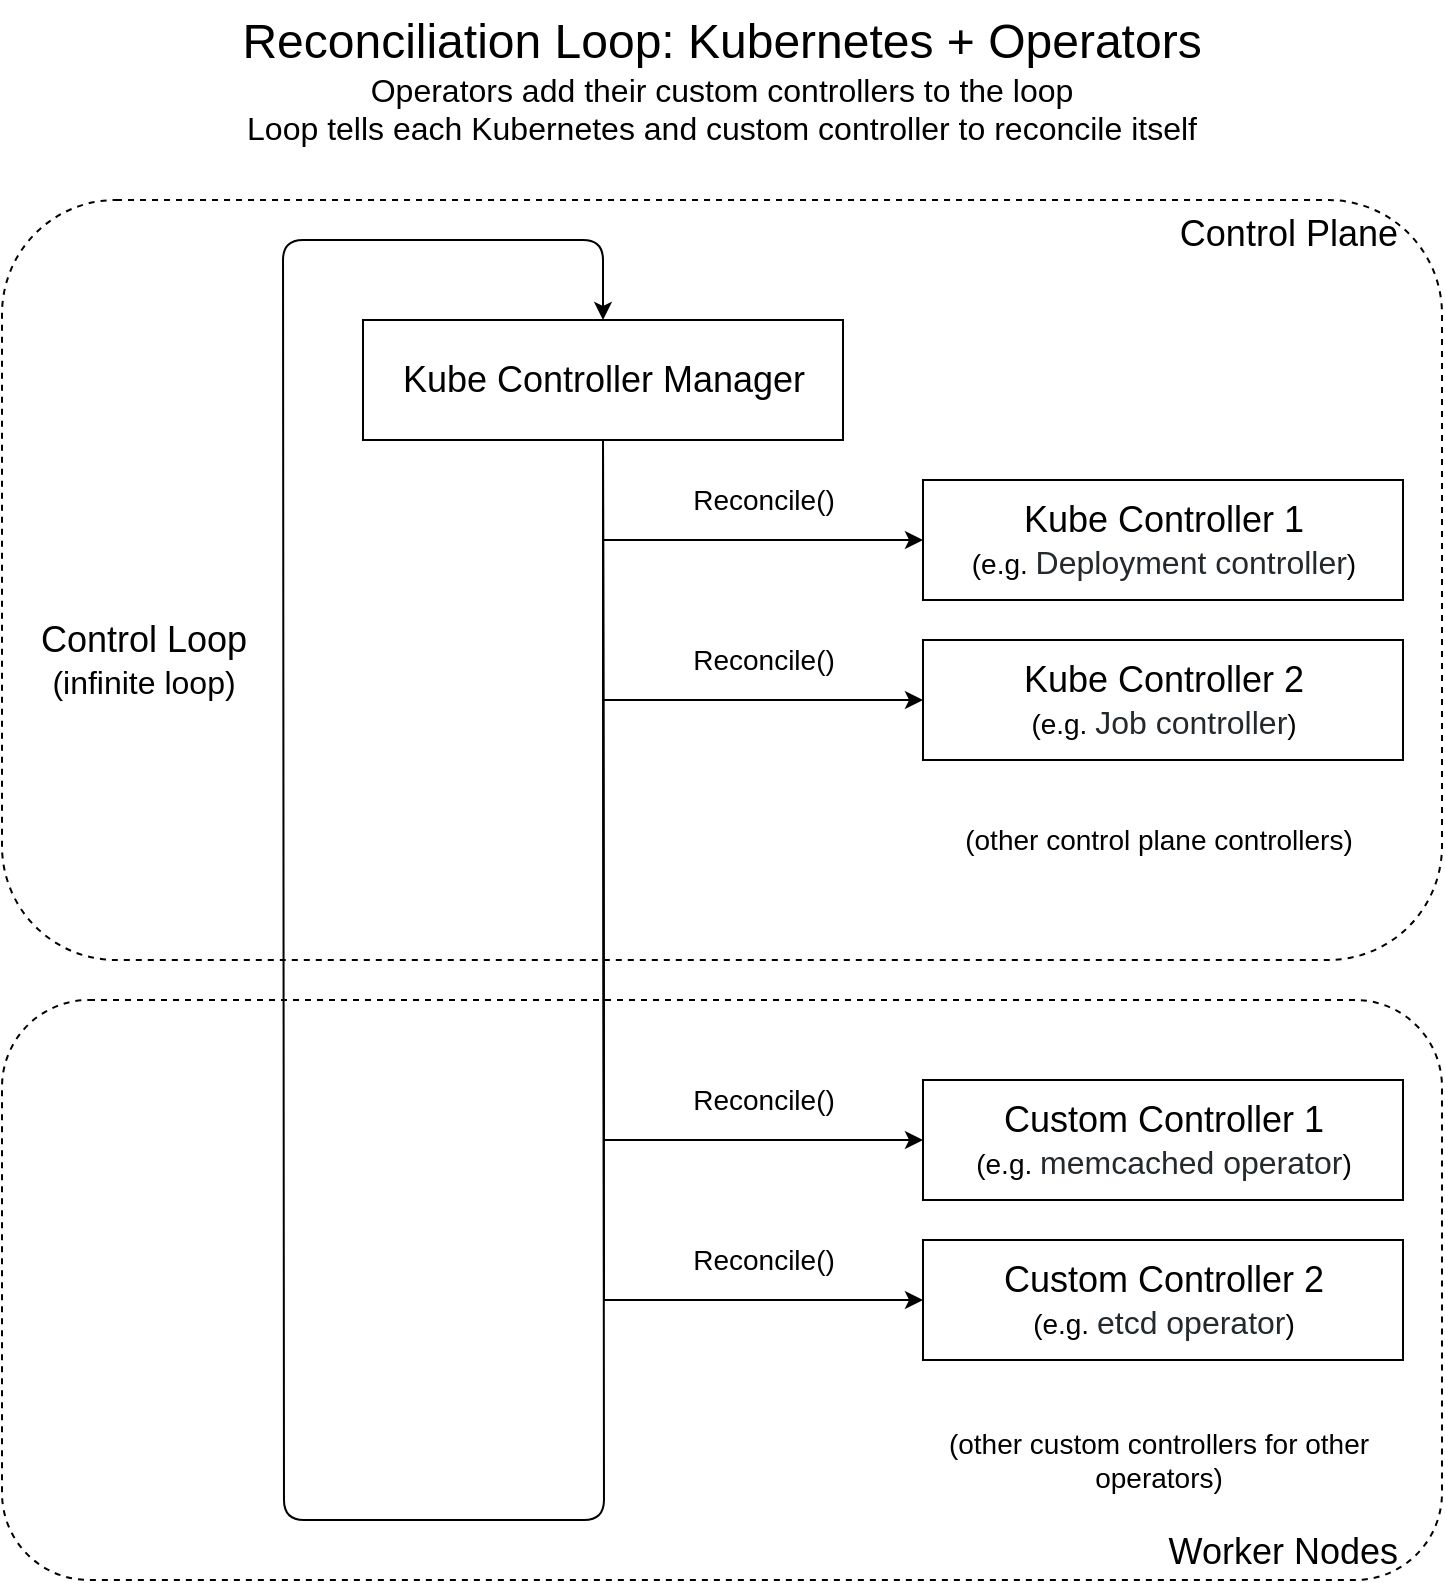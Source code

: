 <mxfile version="14.1.8" type="device"><diagram id="nLFnA6dZzI4N3VeBzb-2" name="Page-1"><mxGraphModel dx="1475" dy="1051" grid="1" gridSize="10" guides="1" tooltips="1" connect="1" arrows="1" fold="1" page="1" pageScale="1" pageWidth="850" pageHeight="1100" math="0" shadow="0"><root><mxCell id="0"/><mxCell id="1" parent="0"/><mxCell id="L25XCtbS2PxKScSmYIU8-3" value="&lt;font style=&quot;font-size: 18px&quot;&gt;Worker Nodes&amp;nbsp; &amp;nbsp;&amp;nbsp;&lt;/font&gt;" style="rounded=1;whiteSpace=wrap;html=1;fillColor=none;dashed=1;verticalAlign=bottom;align=right;" vertex="1" parent="1"><mxGeometry x="65" y="540" width="720" height="290" as="geometry"/></mxCell><mxCell id="L25XCtbS2PxKScSmYIU8-1" value="&lt;font style=&quot;font-size: 18px&quot;&gt;Control Plane&amp;nbsp; &amp;nbsp;&amp;nbsp;&lt;/font&gt;" style="rounded=1;whiteSpace=wrap;html=1;fillColor=none;dashed=1;verticalAlign=top;align=right;" vertex="1" parent="1"><mxGeometry x="65" y="140" width="720" height="380" as="geometry"/></mxCell><mxCell id="zh59jry5NDZrxzm2k3FP-1" value="&lt;font style=&quot;font-size: 18px&quot;&gt;Kube Controller Manager&lt;/font&gt;" style="rounded=0;whiteSpace=wrap;html=1;" parent="1" vertex="1"><mxGeometry x="245.5" y="200" width="240" height="60" as="geometry"/></mxCell><mxCell id="zh59jry5NDZrxzm2k3FP-2" value="&lt;font&gt;&lt;span style=&quot;font-size: 18px&quot;&gt;Kube Controller 1&lt;/span&gt;&lt;br&gt;&lt;font style=&quot;font-size: 14px&quot;&gt;(e.g.&amp;nbsp;&lt;span style=&quot;color: rgb(36 , 41 , 46) ; font-family: , , &amp;#34;segoe ui&amp;#34; , &amp;#34;helvetica&amp;#34; , &amp;#34;arial&amp;#34; , sans-serif , &amp;#34;apple color emoji&amp;#34; , &amp;#34;segoe ui emoji&amp;#34; ; font-size: 16px ; background-color: rgb(255 , 255 , 255)&quot;&gt;Deployment controller&lt;/span&gt;)&lt;/font&gt;&lt;br&gt;&lt;/font&gt;" style="rounded=0;whiteSpace=wrap;html=1;" parent="1" vertex="1"><mxGeometry x="525.5" y="280" width="240" height="60" as="geometry"/></mxCell><mxCell id="zh59jry5NDZrxzm2k3FP-3" value="&lt;font&gt;&lt;span style=&quot;font-size: 18px&quot;&gt;Kube Controller 2&lt;/span&gt;&lt;br&gt;&lt;font style=&quot;font-size: 14px&quot;&gt;(e.g.&amp;nbsp;&lt;span style=&quot;color: rgb(36 , 41 , 46) ; font-family: , , &amp;#34;segoe ui&amp;#34; , &amp;#34;helvetica&amp;#34; , &amp;#34;arial&amp;#34; , sans-serif , &amp;#34;apple color emoji&amp;#34; , &amp;#34;segoe ui emoji&amp;#34; ; font-size: 16px ; background-color: rgb(255 , 255 , 255)&quot;&gt;Job&lt;/span&gt;&lt;span style=&quot;color: rgb(36 , 41 , 46) ; font-family: , , &amp;#34;segoe ui&amp;#34; , &amp;#34;helvetica&amp;#34; , &amp;#34;arial&amp;#34; , sans-serif , &amp;#34;apple color emoji&amp;#34; , &amp;#34;segoe ui emoji&amp;#34; ; font-size: 16px ; background-color: rgb(255 , 255 , 255)&quot;&gt;&amp;nbsp;controller&lt;/span&gt;)&lt;/font&gt;&lt;br&gt;&lt;/font&gt;" style="rounded=0;whiteSpace=wrap;html=1;" parent="1" vertex="1"><mxGeometry x="525.5" y="360" width="240" height="60" as="geometry"/></mxCell><mxCell id="zh59jry5NDZrxzm2k3FP-4" value="&lt;font&gt;&lt;span style=&quot;font-size: 18px&quot;&gt;Custom Controller 1&lt;/span&gt;&lt;br&gt;&lt;font style=&quot;font-size: 14px&quot;&gt;(e.g. &lt;/font&gt;&lt;font&gt;&lt;font color=&quot;#24292e&quot;&gt;&lt;span style=&quot;font-size: 16px ; background-color: rgb(255 , 255 , 255)&quot;&gt;memcached operator&lt;/span&gt;&lt;/font&gt;&lt;span style=&quot;font-size: 14px&quot;&gt;)&lt;/span&gt;&lt;/font&gt;&lt;br&gt;&lt;/font&gt;" style="rounded=0;whiteSpace=wrap;html=1;" parent="1" vertex="1"><mxGeometry x="525.5" y="580" width="240" height="60" as="geometry"/></mxCell><mxCell id="zh59jry5NDZrxzm2k3FP-5" value="&lt;font&gt;&lt;span style=&quot;font-size: 18px&quot;&gt;Custom Controller 2&lt;/span&gt;&lt;br&gt;&lt;font style=&quot;font-size: 14px&quot;&gt;(e.g. &lt;/font&gt;&lt;font&gt;&lt;font color=&quot;#24292e&quot;&gt;&lt;span style=&quot;font-size: 16px ; background-color: rgb(255 , 255 , 255)&quot;&gt;etcd operator&lt;/span&gt;&lt;/font&gt;&lt;span style=&quot;font-size: 14px&quot;&gt;)&lt;/span&gt;&lt;/font&gt;&lt;br&gt;&lt;/font&gt;" style="rounded=0;whiteSpace=wrap;html=1;" parent="1" vertex="1"><mxGeometry x="525.5" y="660" width="240" height="60" as="geometry"/></mxCell><mxCell id="zh59jry5NDZrxzm2k3FP-6" value="" style="endArrow=classic;html=1;strokeWidth=1;exitX=0.5;exitY=1;exitDx=0;exitDy=0;entryX=0;entryY=0.5;entryDx=0;entryDy=0;rounded=0;" parent="1" source="zh59jry5NDZrxzm2k3FP-1" target="zh59jry5NDZrxzm2k3FP-2" edge="1"><mxGeometry width="50" height="50" relative="1" as="geometry"><mxPoint x="335.5" y="450" as="sourcePoint"/><mxPoint x="385.5" y="400" as="targetPoint"/><Array as="points"><mxPoint x="365.5" y="310"/></Array></mxGeometry></mxCell><mxCell id="zh59jry5NDZrxzm2k3FP-7" value="" style="endArrow=classic;html=1;strokeWidth=1;exitX=0.5;exitY=1;exitDx=0;exitDy=0;entryX=0;entryY=0.5;entryDx=0;entryDy=0;rounded=0;" parent="1" source="zh59jry5NDZrxzm2k3FP-1" target="zh59jry5NDZrxzm2k3FP-3" edge="1"><mxGeometry width="50" height="50" relative="1" as="geometry"><mxPoint x="365.5" y="340" as="sourcePoint"/><mxPoint x="425.5" y="390" as="targetPoint"/><Array as="points"><mxPoint x="365.5" y="390"/></Array></mxGeometry></mxCell><mxCell id="zh59jry5NDZrxzm2k3FP-8" value="" style="endArrow=classic;html=1;strokeWidth=1;exitX=0.5;exitY=1;exitDx=0;exitDy=0;entryX=0;entryY=0.5;entryDx=0;entryDy=0;rounded=0;" parent="1" source="zh59jry5NDZrxzm2k3FP-1" target="zh59jry5NDZrxzm2k3FP-4" edge="1"><mxGeometry width="50" height="50" relative="1" as="geometry"><mxPoint x="365.5" y="480" as="sourcePoint"/><mxPoint x="425.5" y="530" as="targetPoint"/><Array as="points"><mxPoint x="366" y="610"/></Array></mxGeometry></mxCell><mxCell id="zh59jry5NDZrxzm2k3FP-9" value="" style="endArrow=classic;html=1;strokeWidth=1;exitX=0.5;exitY=1;exitDx=0;exitDy=0;entryX=0;entryY=0.5;entryDx=0;entryDy=0;rounded=0;" parent="1" source="zh59jry5NDZrxzm2k3FP-1" target="zh59jry5NDZrxzm2k3FP-5" edge="1"><mxGeometry width="50" height="50" relative="1" as="geometry"><mxPoint x="365.5" y="560" as="sourcePoint"/><mxPoint x="425.5" y="610" as="targetPoint"/><Array as="points"><mxPoint x="366" y="690"/></Array></mxGeometry></mxCell><mxCell id="zh59jry5NDZrxzm2k3FP-10" value="&lt;font style=&quot;font-size: 14px&quot;&gt;(other control plane controllers)&lt;/font&gt;" style="text;html=1;strokeColor=none;fillColor=none;align=center;verticalAlign=middle;whiteSpace=wrap;rounded=0;dashed=1;" parent="1" vertex="1"><mxGeometry x="525.5" y="450" width="235" height="20" as="geometry"/></mxCell><mxCell id="zh59jry5NDZrxzm2k3FP-11" value="&lt;font style=&quot;font-size: 14px&quot;&gt;(other custom controllers for other operators)&lt;/font&gt;" style="text;html=1;strokeColor=none;fillColor=none;align=center;verticalAlign=middle;whiteSpace=wrap;rounded=0;dashed=1;" parent="1" vertex="1"><mxGeometry x="525.5" y="750" width="235" height="40" as="geometry"/></mxCell><mxCell id="zh59jry5NDZrxzm2k3FP-12" value="&lt;font style=&quot;font-size: 14px&quot;&gt;Reconcile()&lt;/font&gt;" style="text;html=1;strokeColor=none;fillColor=none;align=center;verticalAlign=middle;whiteSpace=wrap;rounded=0;dashed=1;" parent="1" vertex="1"><mxGeometry x="375.5" y="280" width="140" height="20" as="geometry"/></mxCell><mxCell id="zh59jry5NDZrxzm2k3FP-13" value="&lt;font style=&quot;font-size: 14px&quot;&gt;Reconcile()&lt;/font&gt;" style="text;html=1;strokeColor=none;fillColor=none;align=center;verticalAlign=middle;whiteSpace=wrap;rounded=0;dashed=1;" parent="1" vertex="1"><mxGeometry x="375.5" y="360" width="140" height="20" as="geometry"/></mxCell><mxCell id="zh59jry5NDZrxzm2k3FP-14" value="&lt;font style=&quot;font-size: 14px&quot;&gt;Reconcile()&lt;/font&gt;" style="text;html=1;strokeColor=none;fillColor=none;align=center;verticalAlign=middle;whiteSpace=wrap;rounded=0;dashed=1;" parent="1" vertex="1"><mxGeometry x="375.5" y="580" width="140" height="20" as="geometry"/></mxCell><mxCell id="zh59jry5NDZrxzm2k3FP-15" value="&lt;font style=&quot;font-size: 14px&quot;&gt;Reconcile()&lt;/font&gt;" style="text;html=1;strokeColor=none;fillColor=none;align=center;verticalAlign=middle;whiteSpace=wrap;rounded=0;dashed=1;" parent="1" vertex="1"><mxGeometry x="375.5" y="660" width="140" height="20" as="geometry"/></mxCell><mxCell id="zh59jry5NDZrxzm2k3FP-16" value="" style="endArrow=classic;html=1;strokeWidth=1;exitX=0.5;exitY=1;exitDx=0;exitDy=0;entryX=0.5;entryY=0;entryDx=0;entryDy=0;rounded=1;" parent="1" source="zh59jry5NDZrxzm2k3FP-1" target="zh59jry5NDZrxzm2k3FP-1" edge="1"><mxGeometry width="50" height="50" relative="1" as="geometry"><mxPoint x="365.5" y="370" as="sourcePoint"/><mxPoint x="365.5" y="160" as="targetPoint"/><Array as="points"><mxPoint x="366" y="800"/><mxPoint x="206" y="800"/><mxPoint x="205.5" y="160"/><mxPoint x="365.5" y="160"/></Array></mxGeometry></mxCell><mxCell id="zh59jry5NDZrxzm2k3FP-17" value="&lt;font&gt;&lt;span style=&quot;font-size: 18px&quot;&gt;Control Loop&lt;/span&gt;&lt;br&gt;&lt;font size=&quot;3&quot;&gt;(infinite loop)&lt;/font&gt;&lt;br&gt;&lt;/font&gt;" style="text;html=1;strokeColor=none;fillColor=none;align=center;verticalAlign=middle;whiteSpace=wrap;rounded=0;dashed=1;" parent="1" vertex="1"><mxGeometry x="75.5" y="345" width="120" height="50" as="geometry"/></mxCell><mxCell id="zh59jry5NDZrxzm2k3FP-18" value="&lt;font&gt;&lt;span style=&quot;font-size: 24px&quot;&gt;Reconciliation Loop: Kubernetes + Operators&lt;/span&gt;&lt;br&gt;&lt;font size=&quot;3&quot;&gt;Operators add their custom controllers to the loop&lt;br&gt;&lt;/font&gt;&lt;font style=&quot;font-size: 16px&quot;&gt;Loop tells each Kubernetes and custom controller to reconcile itself&lt;/font&gt;&lt;u&gt;&lt;br&gt;&lt;/u&gt;&lt;/font&gt;" style="text;html=1;strokeColor=none;fillColor=none;align=center;verticalAlign=middle;whiteSpace=wrap;rounded=0;" parent="1" vertex="1"><mxGeometry x="166" y="40" width="518" height="80" as="geometry"/></mxCell></root></mxGraphModel></diagram></mxfile>